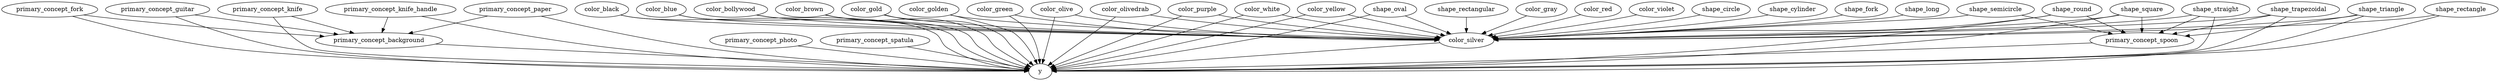 strict digraph  {
primary_concept_background;
y;
primary_concept_fork;
primary_concept_guitar;
primary_concept_knife;
primary_concept_knife_handle;
primary_concept_paper;
primary_concept_photo;
primary_concept_spatula;
primary_concept_spoon;
color_black;
color_blue;
color_bollywood;
color_brown;
color_gold;
color_golden;
color_green;
color_olive;
color_olivedrab;
color_purple;
color_silver;
color_white;
color_yellow;
shape_oval;
shape_rectangle;
shape_round;
shape_square;
shape_straight;
shape_trapezoidal;
shape_triangle;
shape_semicircle;
color_gray;
color_red;
color_violet;
shape_circle;
shape_cylinder;
shape_fork;
shape_long;
shape_rectangular;
primary_concept_background -> y;
primary_concept_fork -> y;
primary_concept_fork -> primary_concept_background;
primary_concept_guitar -> y;
primary_concept_guitar -> primary_concept_background;
primary_concept_knife -> y;
primary_concept_knife -> primary_concept_background;
primary_concept_knife_handle -> y;
primary_concept_knife_handle -> primary_concept_background;
primary_concept_paper -> y;
primary_concept_paper -> primary_concept_background;
primary_concept_photo -> y;
primary_concept_spatula -> y;
primary_concept_spoon -> y;
color_black -> y;
color_black -> color_silver;
color_blue -> y;
color_blue -> color_silver;
color_bollywood -> y;
color_bollywood -> color_silver;
color_brown -> y;
color_brown -> color_silver;
color_gold -> y;
color_gold -> color_silver;
color_golden -> y;
color_golden -> color_silver;
color_green -> y;
color_green -> color_silver;
color_olive -> y;
color_olive -> color_silver;
color_olivedrab -> y;
color_olivedrab -> color_silver;
color_purple -> y;
color_purple -> color_silver;
color_silver -> y;
color_white -> y;
color_white -> color_silver;
color_yellow -> y;
color_yellow -> color_silver;
shape_oval -> y;
shape_oval -> color_silver;
shape_rectangle -> y;
shape_rectangle -> color_silver;
shape_round -> y;
shape_round -> primary_concept_spoon;
shape_round -> color_silver;
shape_square -> y;
shape_square -> primary_concept_spoon;
shape_square -> color_silver;
shape_straight -> y;
shape_straight -> primary_concept_spoon;
shape_straight -> color_silver;
shape_trapezoidal -> y;
shape_trapezoidal -> primary_concept_spoon;
shape_trapezoidal -> color_silver;
shape_triangle -> y;
shape_triangle -> primary_concept_spoon;
shape_triangle -> color_silver;
shape_semicircle -> primary_concept_spoon;
shape_semicircle -> color_silver;
color_gray -> color_silver;
color_red -> color_silver;
color_violet -> color_silver;
shape_circle -> color_silver;
shape_cylinder -> color_silver;
shape_fork -> color_silver;
shape_long -> color_silver;
shape_rectangular -> color_silver;
}
